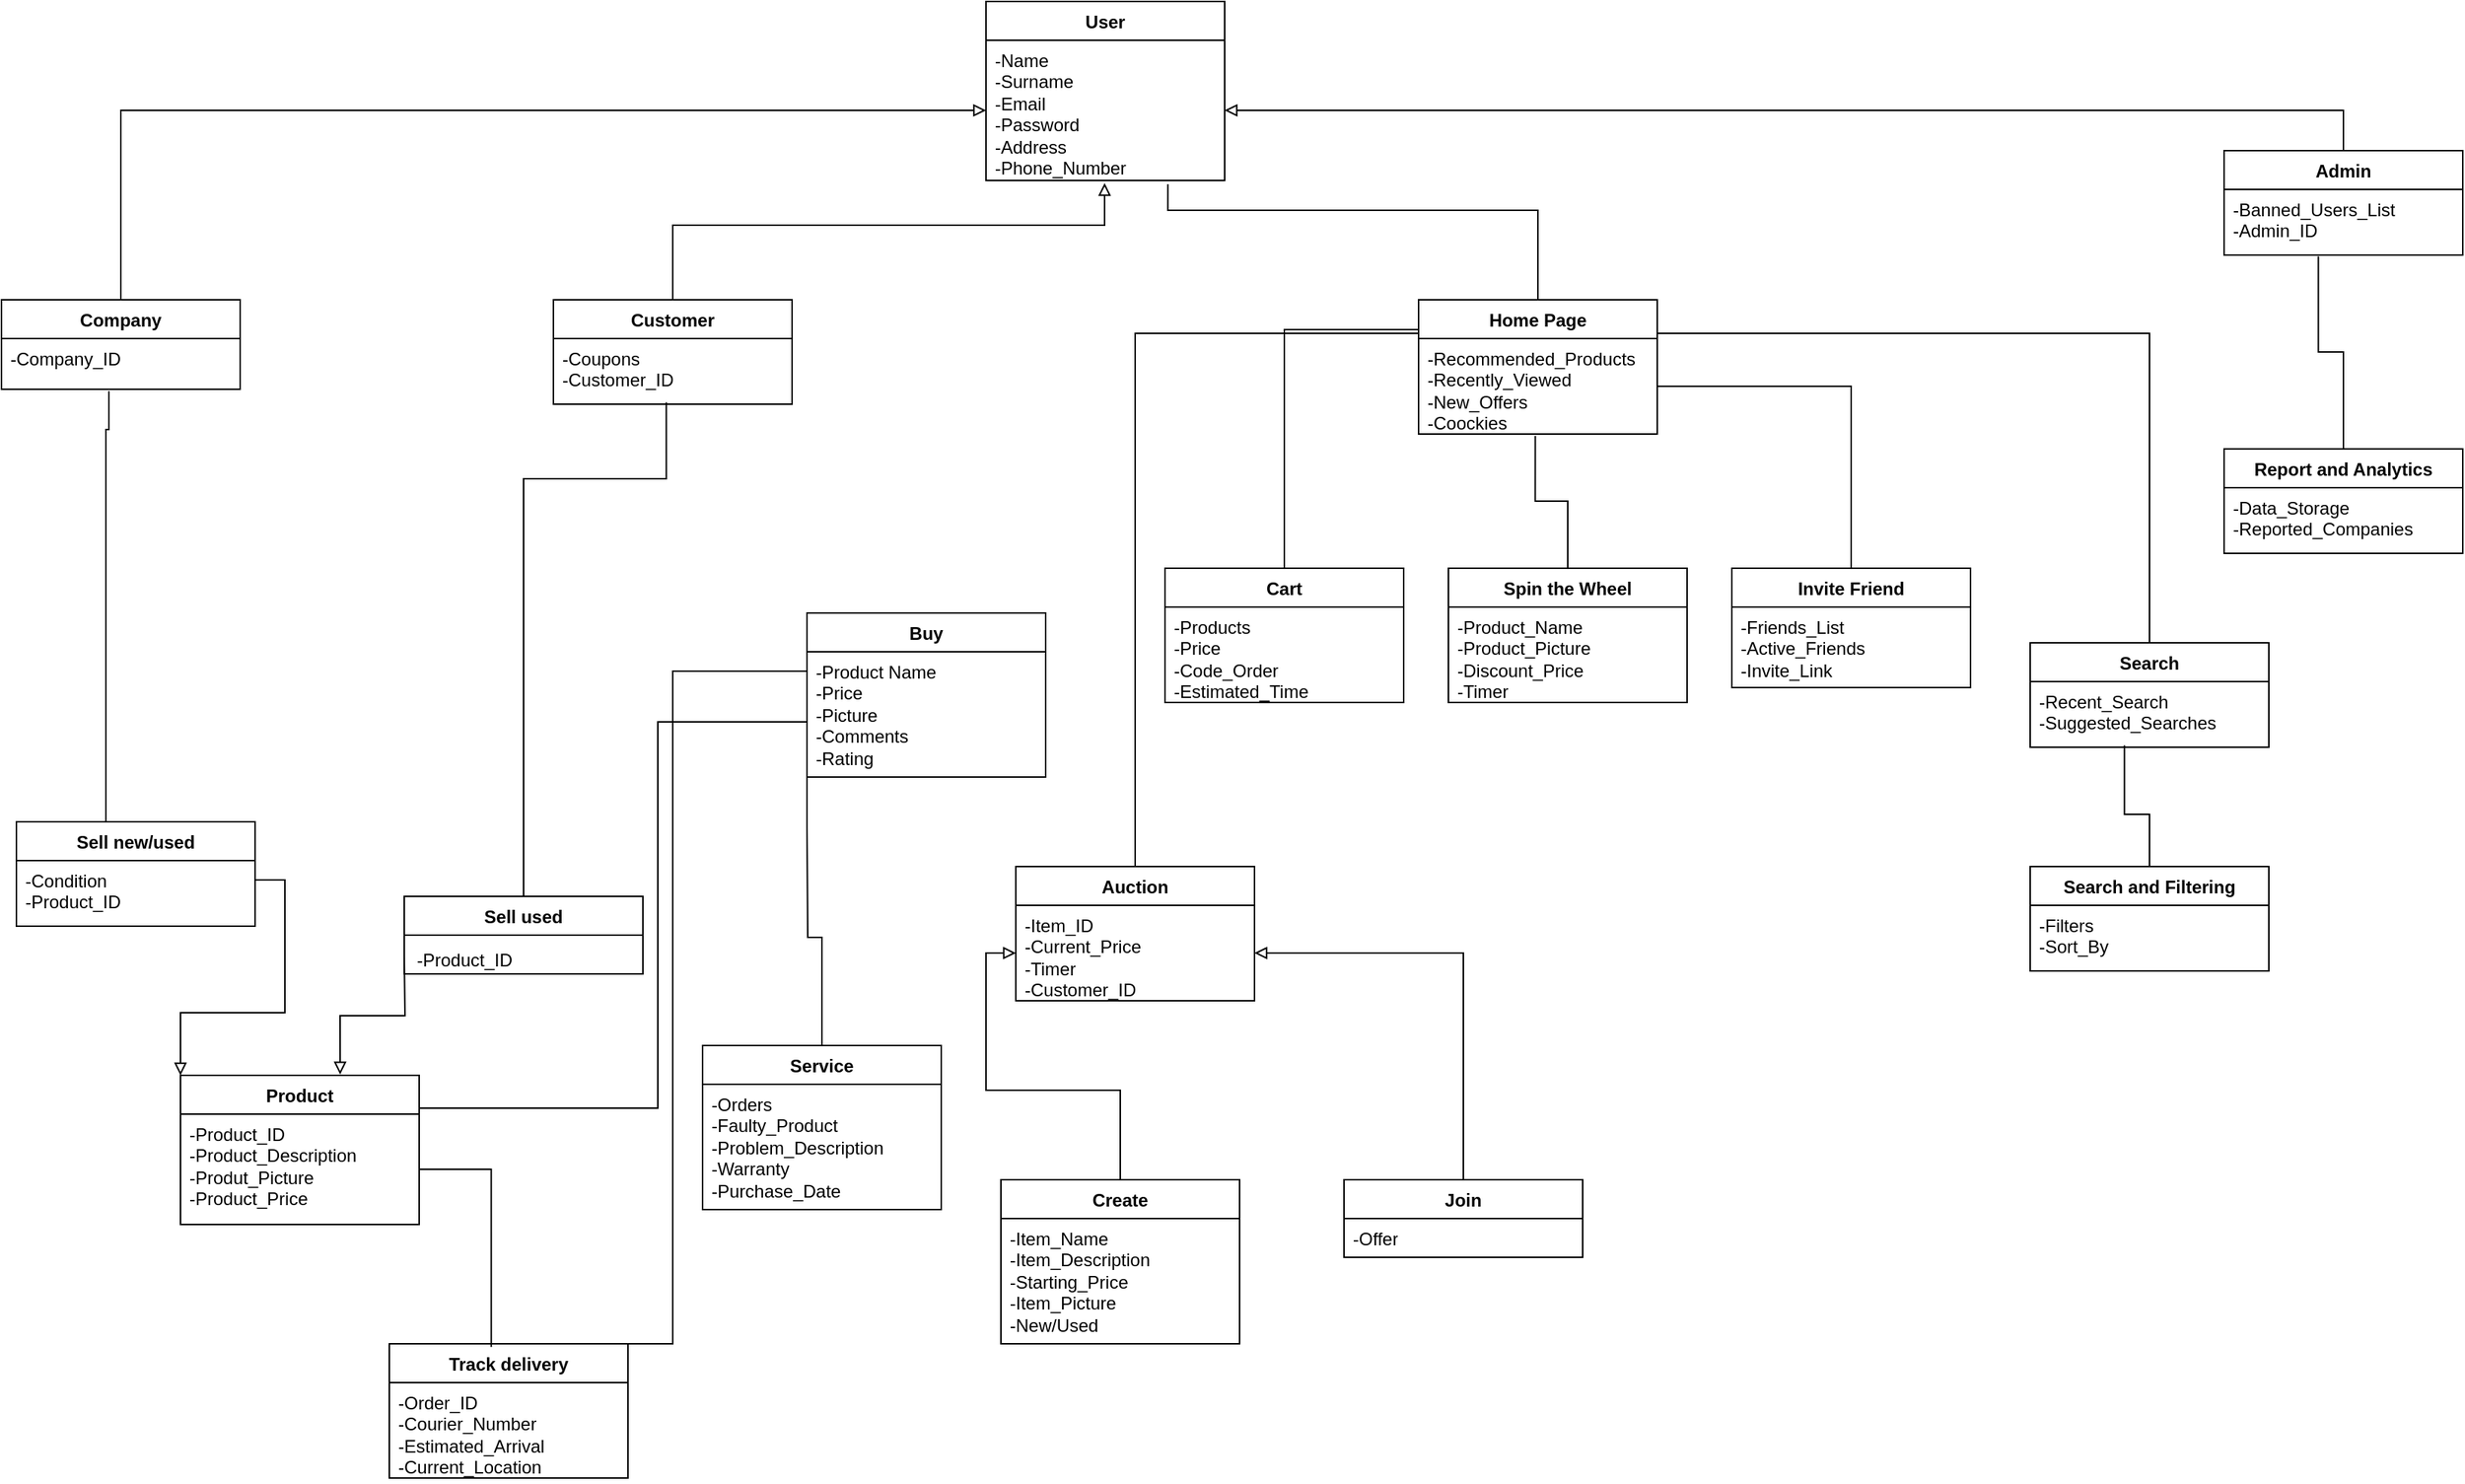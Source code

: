 <mxfile version="21.2.1">
  <diagram name="Page-1" id="LriF47Hlu0zG1HeROKeZ">
    <mxGraphModel dx="1793" dy="1050" grid="1" gridSize="10" guides="0" tooltips="1" connect="1" arrows="1" fold="1" page="1" pageScale="1" pageWidth="850" pageHeight="1100" math="0" shadow="0">
      <root>
        <mxCell id="0" />
        <mxCell id="1" parent="0" />
        <mxCell id="PmTxJQ6TxqtGZhDE5tPC-84" style="edgeStyle=orthogonalEdgeStyle;rounded=0;orthogonalLoop=1;jettySize=auto;html=1;exitX=0.5;exitY=0;exitDx=0;exitDy=0;endArrow=block;endFill=0;entryX=0;entryY=0.5;entryDx=0;entryDy=0;" edge="1" parent="1" source="PmTxJQ6TxqtGZhDE5tPC-6" target="PmTxJQ6TxqtGZhDE5tPC-2">
          <mxGeometry relative="1" as="geometry">
            <mxPoint x="700" y="73" as="targetPoint" />
            <Array as="points">
              <mxPoint x="120" y="73" />
            </Array>
          </mxGeometry>
        </mxCell>
        <mxCell id="PmTxJQ6TxqtGZhDE5tPC-1" value="User" style="swimlane;fontStyle=1;align=center;verticalAlign=top;childLayout=stackLayout;horizontal=1;startSize=26;horizontalStack=0;resizeParent=1;resizeParentMax=0;resizeLast=0;collapsible=1;marginBottom=0;whiteSpace=wrap;html=1;" vertex="1" parent="1">
          <mxGeometry x="700" width="160" height="120" as="geometry" />
        </mxCell>
        <mxCell id="PmTxJQ6TxqtGZhDE5tPC-2" value="-Name&lt;br&gt;-Surname&amp;nbsp;&lt;br&gt;-Email&lt;br&gt;-Password&lt;br&gt;-Address&lt;br&gt;-Phone_Number" style="text;strokeColor=none;fillColor=none;align=left;verticalAlign=top;spacingLeft=4;spacingRight=4;overflow=hidden;rotatable=0;points=[[0,0.5],[1,0.5]];portConstraint=eastwest;whiteSpace=wrap;html=1;" vertex="1" parent="PmTxJQ6TxqtGZhDE5tPC-1">
          <mxGeometry y="26" width="160" height="94" as="geometry" />
        </mxCell>
        <mxCell id="PmTxJQ6TxqtGZhDE5tPC-6" value="Company" style="swimlane;fontStyle=1;align=center;verticalAlign=top;childLayout=stackLayout;horizontal=1;startSize=26;horizontalStack=0;resizeParent=1;resizeParentMax=0;resizeLast=0;collapsible=1;marginBottom=0;whiteSpace=wrap;html=1;" vertex="1" parent="1">
          <mxGeometry x="40" y="200" width="160" height="60" as="geometry" />
        </mxCell>
        <mxCell id="PmTxJQ6TxqtGZhDE5tPC-9" value="-Company_ID" style="text;strokeColor=none;fillColor=none;align=left;verticalAlign=top;spacingLeft=4;spacingRight=4;overflow=hidden;rotatable=0;points=[[0,0.5],[1,0.5]];portConstraint=eastwest;whiteSpace=wrap;html=1;" vertex="1" parent="PmTxJQ6TxqtGZhDE5tPC-6">
          <mxGeometry y="26" width="160" height="34" as="geometry" />
        </mxCell>
        <mxCell id="PmTxJQ6TxqtGZhDE5tPC-14" value="Customer" style="swimlane;fontStyle=1;align=center;verticalAlign=top;childLayout=stackLayout;horizontal=1;startSize=26;horizontalStack=0;resizeParent=1;resizeParentMax=0;resizeLast=0;collapsible=1;marginBottom=0;whiteSpace=wrap;html=1;" vertex="1" parent="1">
          <mxGeometry x="410" y="200" width="160" height="70" as="geometry" />
        </mxCell>
        <mxCell id="PmTxJQ6TxqtGZhDE5tPC-15" value="-Coupons&lt;br&gt;-Customer_ID" style="text;strokeColor=none;fillColor=none;align=left;verticalAlign=top;spacingLeft=4;spacingRight=4;overflow=hidden;rotatable=0;points=[[0,0.5],[1,0.5]];portConstraint=eastwest;whiteSpace=wrap;html=1;" vertex="1" parent="PmTxJQ6TxqtGZhDE5tPC-14">
          <mxGeometry y="26" width="160" height="44" as="geometry" />
        </mxCell>
        <mxCell id="PmTxJQ6TxqtGZhDE5tPC-18" value="Sell new/used" style="swimlane;fontStyle=1;align=center;verticalAlign=top;childLayout=stackLayout;horizontal=1;startSize=26;horizontalStack=0;resizeParent=1;resizeParentMax=0;resizeLast=0;collapsible=1;marginBottom=0;whiteSpace=wrap;html=1;" vertex="1" parent="1">
          <mxGeometry x="50" y="550" width="160" height="70" as="geometry" />
        </mxCell>
        <mxCell id="PmTxJQ6TxqtGZhDE5tPC-19" value="-Condition&lt;br&gt;-Product_ID" style="text;strokeColor=none;fillColor=none;align=left;verticalAlign=top;spacingLeft=4;spacingRight=4;overflow=hidden;rotatable=0;points=[[0,0.5],[1,0.5]];portConstraint=eastwest;whiteSpace=wrap;html=1;" vertex="1" parent="PmTxJQ6TxqtGZhDE5tPC-18">
          <mxGeometry y="26" width="160" height="44" as="geometry" />
        </mxCell>
        <mxCell id="PmTxJQ6TxqtGZhDE5tPC-22" value="Product" style="swimlane;fontStyle=1;align=center;verticalAlign=top;childLayout=stackLayout;horizontal=1;startSize=26;horizontalStack=0;resizeParent=1;resizeParentMax=0;resizeLast=0;collapsible=1;marginBottom=0;whiteSpace=wrap;html=1;" vertex="1" parent="1">
          <mxGeometry x="160" y="720" width="160" height="100" as="geometry" />
        </mxCell>
        <mxCell id="PmTxJQ6TxqtGZhDE5tPC-23" value="-Product_ID&lt;br&gt;-Product_Description&lt;br&gt;-Produt_Picture&lt;br&gt;-Product_Price" style="text;strokeColor=none;fillColor=none;align=left;verticalAlign=top;spacingLeft=4;spacingRight=4;overflow=hidden;rotatable=0;points=[[0,0.5],[1,0.5]];portConstraint=eastwest;whiteSpace=wrap;html=1;" vertex="1" parent="PmTxJQ6TxqtGZhDE5tPC-22">
          <mxGeometry y="26" width="160" height="74" as="geometry" />
        </mxCell>
        <mxCell id="PmTxJQ6TxqtGZhDE5tPC-26" value="Sell used" style="swimlane;fontStyle=1;align=center;verticalAlign=top;childLayout=stackLayout;horizontal=1;startSize=26;horizontalStack=0;resizeParent=1;resizeParentMax=0;resizeLast=0;collapsible=1;marginBottom=0;whiteSpace=wrap;html=1;" vertex="1" parent="1">
          <mxGeometry x="310" y="600" width="160" height="52" as="geometry" />
        </mxCell>
        <mxCell id="PmTxJQ6TxqtGZhDE5tPC-30" value="Track delivery" style="swimlane;fontStyle=1;align=center;verticalAlign=top;childLayout=stackLayout;horizontal=1;startSize=26;horizontalStack=0;resizeParent=1;resizeParentMax=0;resizeLast=0;collapsible=1;marginBottom=0;whiteSpace=wrap;html=1;" vertex="1" parent="1">
          <mxGeometry x="300" y="900" width="160" height="90" as="geometry" />
        </mxCell>
        <mxCell id="PmTxJQ6TxqtGZhDE5tPC-31" value="-Order_ID&lt;br&gt;-Courier_Number&lt;br&gt;-Estimated_Arrival&lt;br&gt;-Current_Location" style="text;strokeColor=none;fillColor=none;align=left;verticalAlign=top;spacingLeft=4;spacingRight=4;overflow=hidden;rotatable=0;points=[[0,0.5],[1,0.5]];portConstraint=eastwest;whiteSpace=wrap;html=1;" vertex="1" parent="PmTxJQ6TxqtGZhDE5tPC-30">
          <mxGeometry y="26" width="160" height="64" as="geometry" />
        </mxCell>
        <mxCell id="PmTxJQ6TxqtGZhDE5tPC-34" value="Service" style="swimlane;fontStyle=1;align=center;verticalAlign=top;childLayout=stackLayout;horizontal=1;startSize=26;horizontalStack=0;resizeParent=1;resizeParentMax=0;resizeLast=0;collapsible=1;marginBottom=0;whiteSpace=wrap;html=1;" vertex="1" parent="1">
          <mxGeometry x="510" y="700" width="160" height="110" as="geometry" />
        </mxCell>
        <mxCell id="PmTxJQ6TxqtGZhDE5tPC-35" value="-Orders&lt;br&gt;-Faulty_Product&lt;br&gt;-Problem_Description&lt;br&gt;-Warranty&lt;br&gt;-Purchase_Date&lt;br&gt;" style="text;strokeColor=none;fillColor=none;align=left;verticalAlign=top;spacingLeft=4;spacingRight=4;overflow=hidden;rotatable=0;points=[[0,0.5],[1,0.5]];portConstraint=eastwest;whiteSpace=wrap;html=1;" vertex="1" parent="PmTxJQ6TxqtGZhDE5tPC-34">
          <mxGeometry y="26" width="160" height="84" as="geometry" />
        </mxCell>
        <mxCell id="PmTxJQ6TxqtGZhDE5tPC-38" value="Home Page" style="swimlane;fontStyle=1;align=center;verticalAlign=top;childLayout=stackLayout;horizontal=1;startSize=26;horizontalStack=0;resizeParent=1;resizeParentMax=0;resizeLast=0;collapsible=1;marginBottom=0;whiteSpace=wrap;html=1;" vertex="1" parent="1">
          <mxGeometry x="990" y="200" width="160" height="90" as="geometry" />
        </mxCell>
        <mxCell id="PmTxJQ6TxqtGZhDE5tPC-39" value="-Recommended_Products&lt;br&gt;-Recently_Viewed&lt;br&gt;-New_Offers&lt;br&gt;-Coockies" style="text;strokeColor=none;fillColor=none;align=left;verticalAlign=top;spacingLeft=4;spacingRight=4;overflow=hidden;rotatable=0;points=[[0,0.5],[1,0.5]];portConstraint=eastwest;whiteSpace=wrap;html=1;" vertex="1" parent="PmTxJQ6TxqtGZhDE5tPC-38">
          <mxGeometry y="26" width="160" height="64" as="geometry" />
        </mxCell>
        <mxCell id="PmTxJQ6TxqtGZhDE5tPC-109" style="edgeStyle=orthogonalEdgeStyle;rounded=0;orthogonalLoop=1;jettySize=auto;html=1;exitX=0.5;exitY=0;exitDx=0;exitDy=0;entryX=1;entryY=0.5;entryDx=0;entryDy=0;endArrow=block;endFill=0;" edge="1" parent="1" source="PmTxJQ6TxqtGZhDE5tPC-42" target="PmTxJQ6TxqtGZhDE5tPC-2">
          <mxGeometry relative="1" as="geometry" />
        </mxCell>
        <mxCell id="PmTxJQ6TxqtGZhDE5tPC-42" value="Admin" style="swimlane;fontStyle=1;align=center;verticalAlign=top;childLayout=stackLayout;horizontal=1;startSize=26;horizontalStack=0;resizeParent=1;resizeParentMax=0;resizeLast=0;collapsible=1;marginBottom=0;whiteSpace=wrap;html=1;" vertex="1" parent="1">
          <mxGeometry x="1530" y="100" width="160" height="70" as="geometry" />
        </mxCell>
        <mxCell id="PmTxJQ6TxqtGZhDE5tPC-43" value="-Banned_Users_List&lt;br&gt;-Admin_ID" style="text;strokeColor=none;fillColor=none;align=left;verticalAlign=top;spacingLeft=4;spacingRight=4;overflow=hidden;rotatable=0;points=[[0,0.5],[1,0.5]];portConstraint=eastwest;whiteSpace=wrap;html=1;" vertex="1" parent="PmTxJQ6TxqtGZhDE5tPC-42">
          <mxGeometry y="26" width="160" height="44" as="geometry" />
        </mxCell>
        <mxCell id="PmTxJQ6TxqtGZhDE5tPC-111" style="edgeStyle=orthogonalEdgeStyle;rounded=0;orthogonalLoop=1;jettySize=auto;html=1;exitX=0.5;exitY=0;exitDx=0;exitDy=0;entryX=0.395;entryY=1.019;entryDx=0;entryDy=0;entryPerimeter=0;endArrow=none;endFill=0;" edge="1" parent="1" source="PmTxJQ6TxqtGZhDE5tPC-46" target="PmTxJQ6TxqtGZhDE5tPC-43">
          <mxGeometry relative="1" as="geometry">
            <mxPoint x="1600.72" y="186.26" as="targetPoint" />
          </mxGeometry>
        </mxCell>
        <mxCell id="PmTxJQ6TxqtGZhDE5tPC-46" value="Report and Analytics" style="swimlane;fontStyle=1;align=center;verticalAlign=top;childLayout=stackLayout;horizontal=1;startSize=26;horizontalStack=0;resizeParent=1;resizeParentMax=0;resizeLast=0;collapsible=1;marginBottom=0;whiteSpace=wrap;html=1;" vertex="1" parent="1">
          <mxGeometry x="1530" y="300" width="160" height="70" as="geometry" />
        </mxCell>
        <mxCell id="PmTxJQ6TxqtGZhDE5tPC-47" value="-Data_Storage&lt;br&gt;-Reported_Companies" style="text;strokeColor=none;fillColor=none;align=left;verticalAlign=top;spacingLeft=4;spacingRight=4;overflow=hidden;rotatable=0;points=[[0,0.5],[1,0.5]];portConstraint=eastwest;whiteSpace=wrap;html=1;" vertex="1" parent="PmTxJQ6TxqtGZhDE5tPC-46">
          <mxGeometry y="26" width="160" height="44" as="geometry" />
        </mxCell>
        <mxCell id="PmTxJQ6TxqtGZhDE5tPC-50" value="Buy" style="swimlane;fontStyle=1;align=center;verticalAlign=top;childLayout=stackLayout;horizontal=1;startSize=26;horizontalStack=0;resizeParent=1;resizeParentMax=0;resizeLast=0;collapsible=1;marginBottom=0;whiteSpace=wrap;html=1;" vertex="1" parent="1">
          <mxGeometry x="580" y="410" width="160" height="110" as="geometry" />
        </mxCell>
        <mxCell id="PmTxJQ6TxqtGZhDE5tPC-51" value="-Product Name&lt;br&gt;-Price&lt;br&gt;-Picture&lt;br&gt;-Comments&lt;br&gt;-Rating" style="text;strokeColor=none;fillColor=none;align=left;verticalAlign=top;spacingLeft=4;spacingRight=4;overflow=hidden;rotatable=0;points=[[0,0.5],[1,0.5]];portConstraint=eastwest;whiteSpace=wrap;html=1;" vertex="1" parent="PmTxJQ6TxqtGZhDE5tPC-50">
          <mxGeometry y="26" width="160" height="84" as="geometry" />
        </mxCell>
        <mxCell id="PmTxJQ6TxqtGZhDE5tPC-105" style="edgeStyle=orthogonalEdgeStyle;rounded=0;orthogonalLoop=1;jettySize=auto;html=1;exitX=0.5;exitY=0;exitDx=0;exitDy=0;entryX=0;entryY=0.25;entryDx=0;entryDy=0;endArrow=none;endFill=0;" edge="1" parent="1" source="PmTxJQ6TxqtGZhDE5tPC-54" target="PmTxJQ6TxqtGZhDE5tPC-38">
          <mxGeometry relative="1" as="geometry" />
        </mxCell>
        <mxCell id="PmTxJQ6TxqtGZhDE5tPC-54" value="Auction" style="swimlane;fontStyle=1;align=center;verticalAlign=top;childLayout=stackLayout;horizontal=1;startSize=26;horizontalStack=0;resizeParent=1;resizeParentMax=0;resizeLast=0;collapsible=1;marginBottom=0;whiteSpace=wrap;html=1;" vertex="1" parent="1">
          <mxGeometry x="720" y="580" width="160" height="90" as="geometry" />
        </mxCell>
        <mxCell id="PmTxJQ6TxqtGZhDE5tPC-55" value="-Item_ID&lt;br&gt;-Current_Price&lt;br&gt;-Timer&lt;br&gt;-Customer_ID" style="text;strokeColor=none;fillColor=none;align=left;verticalAlign=top;spacingLeft=4;spacingRight=4;overflow=hidden;rotatable=0;points=[[0,0.5],[1,0.5]];portConstraint=eastwest;whiteSpace=wrap;html=1;" vertex="1" parent="PmTxJQ6TxqtGZhDE5tPC-54">
          <mxGeometry y="26" width="160" height="64" as="geometry" />
        </mxCell>
        <mxCell id="PmTxJQ6TxqtGZhDE5tPC-113" style="edgeStyle=orthogonalEdgeStyle;rounded=0;orthogonalLoop=1;jettySize=auto;html=1;exitX=0.5;exitY=0;exitDx=0;exitDy=0;entryX=0;entryY=0.5;entryDx=0;entryDy=0;endArrow=block;endFill=0;" edge="1" parent="1" source="PmTxJQ6TxqtGZhDE5tPC-58" target="PmTxJQ6TxqtGZhDE5tPC-55">
          <mxGeometry relative="1" as="geometry" />
        </mxCell>
        <mxCell id="PmTxJQ6TxqtGZhDE5tPC-58" value="Create" style="swimlane;fontStyle=1;align=center;verticalAlign=top;childLayout=stackLayout;horizontal=1;startSize=26;horizontalStack=0;resizeParent=1;resizeParentMax=0;resizeLast=0;collapsible=1;marginBottom=0;whiteSpace=wrap;html=1;" vertex="1" parent="1">
          <mxGeometry x="710" y="790" width="160" height="110" as="geometry" />
        </mxCell>
        <mxCell id="PmTxJQ6TxqtGZhDE5tPC-59" value="-Item_Name&lt;br&gt;-Item_Description&lt;br&gt;-Starting_Price&lt;br&gt;-Item_Picture&lt;br&gt;-New/Used" style="text;strokeColor=none;fillColor=none;align=left;verticalAlign=top;spacingLeft=4;spacingRight=4;overflow=hidden;rotatable=0;points=[[0,0.5],[1,0.5]];portConstraint=eastwest;whiteSpace=wrap;html=1;" vertex="1" parent="PmTxJQ6TxqtGZhDE5tPC-58">
          <mxGeometry y="26" width="160" height="84" as="geometry" />
        </mxCell>
        <mxCell id="PmTxJQ6TxqtGZhDE5tPC-114" style="edgeStyle=orthogonalEdgeStyle;rounded=0;orthogonalLoop=1;jettySize=auto;html=1;exitX=0.5;exitY=0;exitDx=0;exitDy=0;entryX=1;entryY=0.5;entryDx=0;entryDy=0;endArrow=block;endFill=0;" edge="1" parent="1" source="PmTxJQ6TxqtGZhDE5tPC-62" target="PmTxJQ6TxqtGZhDE5tPC-55">
          <mxGeometry relative="1" as="geometry" />
        </mxCell>
        <mxCell id="PmTxJQ6TxqtGZhDE5tPC-62" value="Join" style="swimlane;fontStyle=1;align=center;verticalAlign=top;childLayout=stackLayout;horizontal=1;startSize=26;horizontalStack=0;resizeParent=1;resizeParentMax=0;resizeLast=0;collapsible=1;marginBottom=0;whiteSpace=wrap;html=1;" vertex="1" parent="1">
          <mxGeometry x="940" y="790" width="160" height="52" as="geometry" />
        </mxCell>
        <mxCell id="PmTxJQ6TxqtGZhDE5tPC-63" value="-Offer" style="text;strokeColor=none;fillColor=none;align=left;verticalAlign=top;spacingLeft=4;spacingRight=4;overflow=hidden;rotatable=0;points=[[0,0.5],[1,0.5]];portConstraint=eastwest;whiteSpace=wrap;html=1;" vertex="1" parent="PmTxJQ6TxqtGZhDE5tPC-62">
          <mxGeometry y="26" width="160" height="26" as="geometry" />
        </mxCell>
        <mxCell id="PmTxJQ6TxqtGZhDE5tPC-106" style="edgeStyle=orthogonalEdgeStyle;rounded=0;orthogonalLoop=1;jettySize=auto;html=1;exitX=0.5;exitY=0;exitDx=0;exitDy=0;endArrow=none;endFill=0;entryX=0;entryY=0.25;entryDx=0;entryDy=0;" edge="1" parent="1" source="PmTxJQ6TxqtGZhDE5tPC-66" target="PmTxJQ6TxqtGZhDE5tPC-38">
          <mxGeometry relative="1" as="geometry">
            <mxPoint x="900" y="180" as="targetPoint" />
            <Array as="points">
              <mxPoint x="900" y="220" />
              <mxPoint x="990" y="220" />
            </Array>
          </mxGeometry>
        </mxCell>
        <mxCell id="PmTxJQ6TxqtGZhDE5tPC-66" value="Cart" style="swimlane;fontStyle=1;align=center;verticalAlign=top;childLayout=stackLayout;horizontal=1;startSize=26;horizontalStack=0;resizeParent=1;resizeParentMax=0;resizeLast=0;collapsible=1;marginBottom=0;whiteSpace=wrap;html=1;" vertex="1" parent="1">
          <mxGeometry x="820" y="380" width="160" height="90" as="geometry" />
        </mxCell>
        <mxCell id="PmTxJQ6TxqtGZhDE5tPC-67" value="-Products&lt;br&gt;-Price&lt;br&gt;-Code_Order&lt;br&gt;-Estimated_Time" style="text;strokeColor=none;fillColor=none;align=left;verticalAlign=top;spacingLeft=4;spacingRight=4;overflow=hidden;rotatable=0;points=[[0,0.5],[1,0.5]];portConstraint=eastwest;whiteSpace=wrap;html=1;" vertex="1" parent="PmTxJQ6TxqtGZhDE5tPC-66">
          <mxGeometry y="26" width="160" height="64" as="geometry" />
        </mxCell>
        <mxCell id="PmTxJQ6TxqtGZhDE5tPC-107" style="edgeStyle=orthogonalEdgeStyle;rounded=0;orthogonalLoop=1;jettySize=auto;html=1;exitX=0.5;exitY=0;exitDx=0;exitDy=0;entryX=0.489;entryY=1.019;entryDx=0;entryDy=0;entryPerimeter=0;endArrow=none;endFill=0;" edge="1" parent="1" source="PmTxJQ6TxqtGZhDE5tPC-70" target="PmTxJQ6TxqtGZhDE5tPC-39">
          <mxGeometry relative="1" as="geometry">
            <mxPoint x="989.52" y="264.992" as="targetPoint" />
            <Array as="points">
              <mxPoint x="1090" y="335" />
              <mxPoint x="1068" y="335" />
            </Array>
          </mxGeometry>
        </mxCell>
        <mxCell id="PmTxJQ6TxqtGZhDE5tPC-70" value="Spin the Wheel" style="swimlane;fontStyle=1;align=center;verticalAlign=top;childLayout=stackLayout;horizontal=1;startSize=26;horizontalStack=0;resizeParent=1;resizeParentMax=0;resizeLast=0;collapsible=1;marginBottom=0;whiteSpace=wrap;html=1;" vertex="1" parent="1">
          <mxGeometry x="1010" y="380" width="160" height="90" as="geometry" />
        </mxCell>
        <mxCell id="PmTxJQ6TxqtGZhDE5tPC-71" value="-Product_Name&lt;br&gt;-Product_Picture&lt;br&gt;-Discount_Price&lt;br&gt;-Timer" style="text;strokeColor=none;fillColor=none;align=left;verticalAlign=top;spacingLeft=4;spacingRight=4;overflow=hidden;rotatable=0;points=[[0,0.5],[1,0.5]];portConstraint=eastwest;whiteSpace=wrap;html=1;" vertex="1" parent="PmTxJQ6TxqtGZhDE5tPC-70">
          <mxGeometry y="26" width="160" height="64" as="geometry" />
        </mxCell>
        <mxCell id="PmTxJQ6TxqtGZhDE5tPC-108" style="edgeStyle=orthogonalEdgeStyle;rounded=0;orthogonalLoop=1;jettySize=auto;html=1;exitX=0.5;exitY=0;exitDx=0;exitDy=0;entryX=1;entryY=0.5;entryDx=0;entryDy=0;endArrow=none;endFill=0;" edge="1" parent="1" source="PmTxJQ6TxqtGZhDE5tPC-74" target="PmTxJQ6TxqtGZhDE5tPC-39">
          <mxGeometry relative="1" as="geometry">
            <mxPoint x="1150" y="273" as="targetPoint" />
          </mxGeometry>
        </mxCell>
        <mxCell id="PmTxJQ6TxqtGZhDE5tPC-74" value="Invite Friend" style="swimlane;fontStyle=1;align=center;verticalAlign=top;childLayout=stackLayout;horizontal=1;startSize=26;horizontalStack=0;resizeParent=1;resizeParentMax=0;resizeLast=0;collapsible=1;marginBottom=0;whiteSpace=wrap;html=1;" vertex="1" parent="1">
          <mxGeometry x="1200" y="380" width="160" height="80" as="geometry" />
        </mxCell>
        <mxCell id="PmTxJQ6TxqtGZhDE5tPC-75" value="-Friends_List&lt;br&gt;-Active_Friends&lt;br&gt;-Invite_Link" style="text;strokeColor=none;fillColor=none;align=left;verticalAlign=top;spacingLeft=4;spacingRight=4;overflow=hidden;rotatable=0;points=[[0,0.5],[1,0.5]];portConstraint=eastwest;whiteSpace=wrap;html=1;" vertex="1" parent="PmTxJQ6TxqtGZhDE5tPC-74">
          <mxGeometry y="26" width="160" height="54" as="geometry" />
        </mxCell>
        <mxCell id="PmTxJQ6TxqtGZhDE5tPC-110" style="edgeStyle=orthogonalEdgeStyle;rounded=0;orthogonalLoop=1;jettySize=auto;html=1;exitX=0.5;exitY=0;exitDx=0;exitDy=0;entryX=1;entryY=0.25;entryDx=0;entryDy=0;endArrow=none;endFill=0;" edge="1" parent="1" source="PmTxJQ6TxqtGZhDE5tPC-78" target="PmTxJQ6TxqtGZhDE5tPC-38">
          <mxGeometry relative="1" as="geometry" />
        </mxCell>
        <mxCell id="PmTxJQ6TxqtGZhDE5tPC-78" value="Search" style="swimlane;fontStyle=1;align=center;verticalAlign=top;childLayout=stackLayout;horizontal=1;startSize=26;horizontalStack=0;resizeParent=1;resizeParentMax=0;resizeLast=0;collapsible=1;marginBottom=0;whiteSpace=wrap;html=1;" vertex="1" parent="1">
          <mxGeometry x="1400" y="430" width="160" height="70" as="geometry" />
        </mxCell>
        <mxCell id="PmTxJQ6TxqtGZhDE5tPC-79" value="-Recent_Search&lt;br&gt;-Suggested_Searches" style="text;strokeColor=none;fillColor=none;align=left;verticalAlign=top;spacingLeft=4;spacingRight=4;overflow=hidden;rotatable=0;points=[[0,0.5],[1,0.5]];portConstraint=eastwest;whiteSpace=wrap;html=1;" vertex="1" parent="PmTxJQ6TxqtGZhDE5tPC-78">
          <mxGeometry y="26" width="160" height="44" as="geometry" />
        </mxCell>
        <mxCell id="PmTxJQ6TxqtGZhDE5tPC-85" style="edgeStyle=orthogonalEdgeStyle;rounded=0;orthogonalLoop=1;jettySize=auto;html=1;exitX=0.5;exitY=0;exitDx=0;exitDy=0;endArrow=block;endFill=0;entryX=0.497;entryY=1.019;entryDx=0;entryDy=0;entryPerimeter=0;" edge="1" parent="1" source="PmTxJQ6TxqtGZhDE5tPC-14" target="PmTxJQ6TxqtGZhDE5tPC-2">
          <mxGeometry relative="1" as="geometry">
            <mxPoint x="130" y="210" as="sourcePoint" />
            <mxPoint x="760" y="90" as="targetPoint" />
            <Array as="points">
              <mxPoint x="490" y="150" />
              <mxPoint x="780" y="150" />
            </Array>
          </mxGeometry>
        </mxCell>
        <mxCell id="PmTxJQ6TxqtGZhDE5tPC-86" style="edgeStyle=orthogonalEdgeStyle;rounded=0;orthogonalLoop=1;jettySize=auto;html=1;exitX=0.5;exitY=0;exitDx=0;exitDy=0;endArrow=none;endFill=0;entryX=0.762;entryY=1.027;entryDx=0;entryDy=0;entryPerimeter=0;" edge="1" parent="1" source="PmTxJQ6TxqtGZhDE5tPC-38" target="PmTxJQ6TxqtGZhDE5tPC-2">
          <mxGeometry relative="1" as="geometry">
            <mxPoint x="140" y="220" as="sourcePoint" />
            <mxPoint x="860" y="73" as="targetPoint" />
            <Array as="points">
              <mxPoint x="1070" y="140" />
              <mxPoint x="822" y="140" />
            </Array>
          </mxGeometry>
        </mxCell>
        <mxCell id="PmTxJQ6TxqtGZhDE5tPC-112" style="edgeStyle=orthogonalEdgeStyle;rounded=0;orthogonalLoop=1;jettySize=auto;html=1;exitX=0.5;exitY=0;exitDx=0;exitDy=0;entryX=0.395;entryY=0.971;entryDx=0;entryDy=0;entryPerimeter=0;endArrow=none;endFill=0;" edge="1" parent="1" source="PmTxJQ6TxqtGZhDE5tPC-87" target="PmTxJQ6TxqtGZhDE5tPC-79">
          <mxGeometry relative="1" as="geometry">
            <mxPoint x="1475.68" y="516.26" as="targetPoint" />
            <Array as="points">
              <mxPoint x="1480" y="545" />
              <mxPoint x="1463" y="545" />
            </Array>
          </mxGeometry>
        </mxCell>
        <mxCell id="PmTxJQ6TxqtGZhDE5tPC-87" value="Search and Filtering" style="swimlane;fontStyle=1;align=center;verticalAlign=top;childLayout=stackLayout;horizontal=1;startSize=26;horizontalStack=0;resizeParent=1;resizeParentMax=0;resizeLast=0;collapsible=1;marginBottom=0;whiteSpace=wrap;html=1;" vertex="1" parent="1">
          <mxGeometry x="1400" y="580" width="160" height="70" as="geometry" />
        </mxCell>
        <mxCell id="PmTxJQ6TxqtGZhDE5tPC-88" value="-Filters&lt;br&gt;-Sort_By" style="text;strokeColor=none;fillColor=none;align=left;verticalAlign=top;spacingLeft=4;spacingRight=4;overflow=hidden;rotatable=0;points=[[0,0.5],[1,0.5]];portConstraint=eastwest;whiteSpace=wrap;html=1;" vertex="1" parent="PmTxJQ6TxqtGZhDE5tPC-87">
          <mxGeometry y="26" width="160" height="44" as="geometry" />
        </mxCell>
        <mxCell id="PmTxJQ6TxqtGZhDE5tPC-92" style="edgeStyle=orthogonalEdgeStyle;rounded=0;orthogonalLoop=1;jettySize=auto;html=1;exitX=0.45;exitY=1.038;exitDx=0;exitDy=0;entryX=0.5;entryY=0;entryDx=0;entryDy=0;endArrow=none;endFill=0;exitPerimeter=0;" edge="1" parent="1" source="PmTxJQ6TxqtGZhDE5tPC-9" target="PmTxJQ6TxqtGZhDE5tPC-18">
          <mxGeometry relative="1" as="geometry">
            <Array as="points">
              <mxPoint x="112" y="287" />
              <mxPoint x="110" y="287" />
              <mxPoint x="110" y="550" />
            </Array>
          </mxGeometry>
        </mxCell>
        <mxCell id="PmTxJQ6TxqtGZhDE5tPC-93" style="edgeStyle=orthogonalEdgeStyle;rounded=0;orthogonalLoop=1;jettySize=auto;html=1;exitX=1;exitY=0.5;exitDx=0;exitDy=0;entryX=0;entryY=0;entryDx=0;entryDy=0;endArrow=block;endFill=0;" edge="1" parent="1" source="PmTxJQ6TxqtGZhDE5tPC-19" target="PmTxJQ6TxqtGZhDE5tPC-22">
          <mxGeometry relative="1" as="geometry">
            <mxPoint x="210" y="623" as="sourcePoint" />
            <Array as="points">
              <mxPoint x="230" y="589" />
              <mxPoint x="230" y="678" />
              <mxPoint x="160" y="678" />
            </Array>
          </mxGeometry>
        </mxCell>
        <mxCell id="PmTxJQ6TxqtGZhDE5tPC-97" style="edgeStyle=orthogonalEdgeStyle;rounded=0;orthogonalLoop=1;jettySize=auto;html=1;exitX=0.473;exitY=0.971;exitDx=0;exitDy=0;entryX=0.5;entryY=0;entryDx=0;entryDy=0;endArrow=none;endFill=0;exitPerimeter=0;" edge="1" parent="1" source="PmTxJQ6TxqtGZhDE5tPC-15" target="PmTxJQ6TxqtGZhDE5tPC-26">
          <mxGeometry relative="1" as="geometry">
            <mxPoint x="410" y="273" as="sourcePoint" />
            <Array as="points">
              <mxPoint x="486" y="320" />
              <mxPoint x="390" y="320" />
            </Array>
          </mxGeometry>
        </mxCell>
        <mxCell id="PmTxJQ6TxqtGZhDE5tPC-98" style="edgeStyle=orthogonalEdgeStyle;rounded=0;orthogonalLoop=1;jettySize=auto;html=1;exitX=0;exitY=0.5;exitDx=0;exitDy=0;entryX=0.669;entryY=-0.006;entryDx=0;entryDy=0;entryPerimeter=0;endArrow=block;endFill=0;" edge="1" parent="1" target="PmTxJQ6TxqtGZhDE5tPC-22">
          <mxGeometry relative="1" as="geometry">
            <mxPoint x="310" y="639.0" as="sourcePoint" />
          </mxGeometry>
        </mxCell>
        <mxCell id="PmTxJQ6TxqtGZhDE5tPC-99" style="edgeStyle=orthogonalEdgeStyle;rounded=0;orthogonalLoop=1;jettySize=auto;html=1;exitX=0;exitY=0.5;exitDx=0;exitDy=0;entryX=0.75;entryY=0;entryDx=0;entryDy=0;endArrow=none;endFill=0;" edge="1" parent="1" source="PmTxJQ6TxqtGZhDE5tPC-51" target="PmTxJQ6TxqtGZhDE5tPC-30">
          <mxGeometry relative="1" as="geometry">
            <Array as="points">
              <mxPoint x="490" y="449" />
              <mxPoint x="490" y="900" />
            </Array>
          </mxGeometry>
        </mxCell>
        <mxCell id="PmTxJQ6TxqtGZhDE5tPC-100" style="edgeStyle=orthogonalEdgeStyle;rounded=0;orthogonalLoop=1;jettySize=auto;html=1;exitX=1;exitY=0.5;exitDx=0;exitDy=0;entryX=0.427;entryY=0.023;entryDx=0;entryDy=0;entryPerimeter=0;endArrow=none;endFill=0;" edge="1" parent="1" source="PmTxJQ6TxqtGZhDE5tPC-23" target="PmTxJQ6TxqtGZhDE5tPC-30">
          <mxGeometry relative="1" as="geometry" />
        </mxCell>
        <mxCell id="PmTxJQ6TxqtGZhDE5tPC-101" style="edgeStyle=orthogonalEdgeStyle;rounded=0;orthogonalLoop=1;jettySize=auto;html=1;exitX=0;exitY=0.5;exitDx=0;exitDy=0;entryX=1;entryY=0.25;entryDx=0;entryDy=0;endArrow=none;endFill=0;" edge="1" parent="1" target="PmTxJQ6TxqtGZhDE5tPC-22">
          <mxGeometry relative="1" as="geometry">
            <mxPoint x="580" y="554" as="sourcePoint" />
            <Array as="points">
              <mxPoint x="480" y="483" />
              <mxPoint x="480" y="742" />
            </Array>
          </mxGeometry>
        </mxCell>
        <mxCell id="PmTxJQ6TxqtGZhDE5tPC-102" style="edgeStyle=orthogonalEdgeStyle;rounded=0;orthogonalLoop=1;jettySize=auto;html=1;exitX=0;exitY=0.5;exitDx=0;exitDy=0;entryX=0.5;entryY=0;entryDx=0;entryDy=0;endArrow=none;endFill=0;" edge="1" parent="1" target="PmTxJQ6TxqtGZhDE5tPC-34">
          <mxGeometry relative="1" as="geometry">
            <mxPoint x="580" y="554" as="sourcePoint" />
          </mxGeometry>
        </mxCell>
        <mxCell id="PmTxJQ6TxqtGZhDE5tPC-115" value="-Product_ID" style="text;html=1;align=center;verticalAlign=middle;resizable=0;points=[];autosize=1;strokeColor=none;fillColor=none;" vertex="1" parent="1">
          <mxGeometry x="305" y="628" width="90" height="30" as="geometry" />
        </mxCell>
      </root>
    </mxGraphModel>
  </diagram>
</mxfile>

